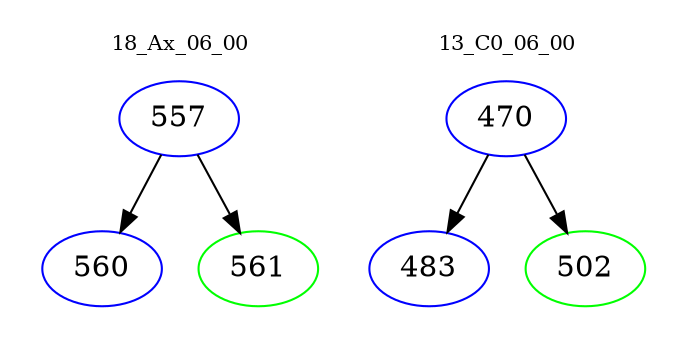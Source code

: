 digraph{
subgraph cluster_0 {
color = white
label = "18_Ax_06_00";
fontsize=10;
T0_557 [label="557", color="blue"]
T0_557 -> T0_560 [color="black"]
T0_560 [label="560", color="blue"]
T0_557 -> T0_561 [color="black"]
T0_561 [label="561", color="green"]
}
subgraph cluster_1 {
color = white
label = "13_C0_06_00";
fontsize=10;
T1_470 [label="470", color="blue"]
T1_470 -> T1_483 [color="black"]
T1_483 [label="483", color="blue"]
T1_470 -> T1_502 [color="black"]
T1_502 [label="502", color="green"]
}
}
